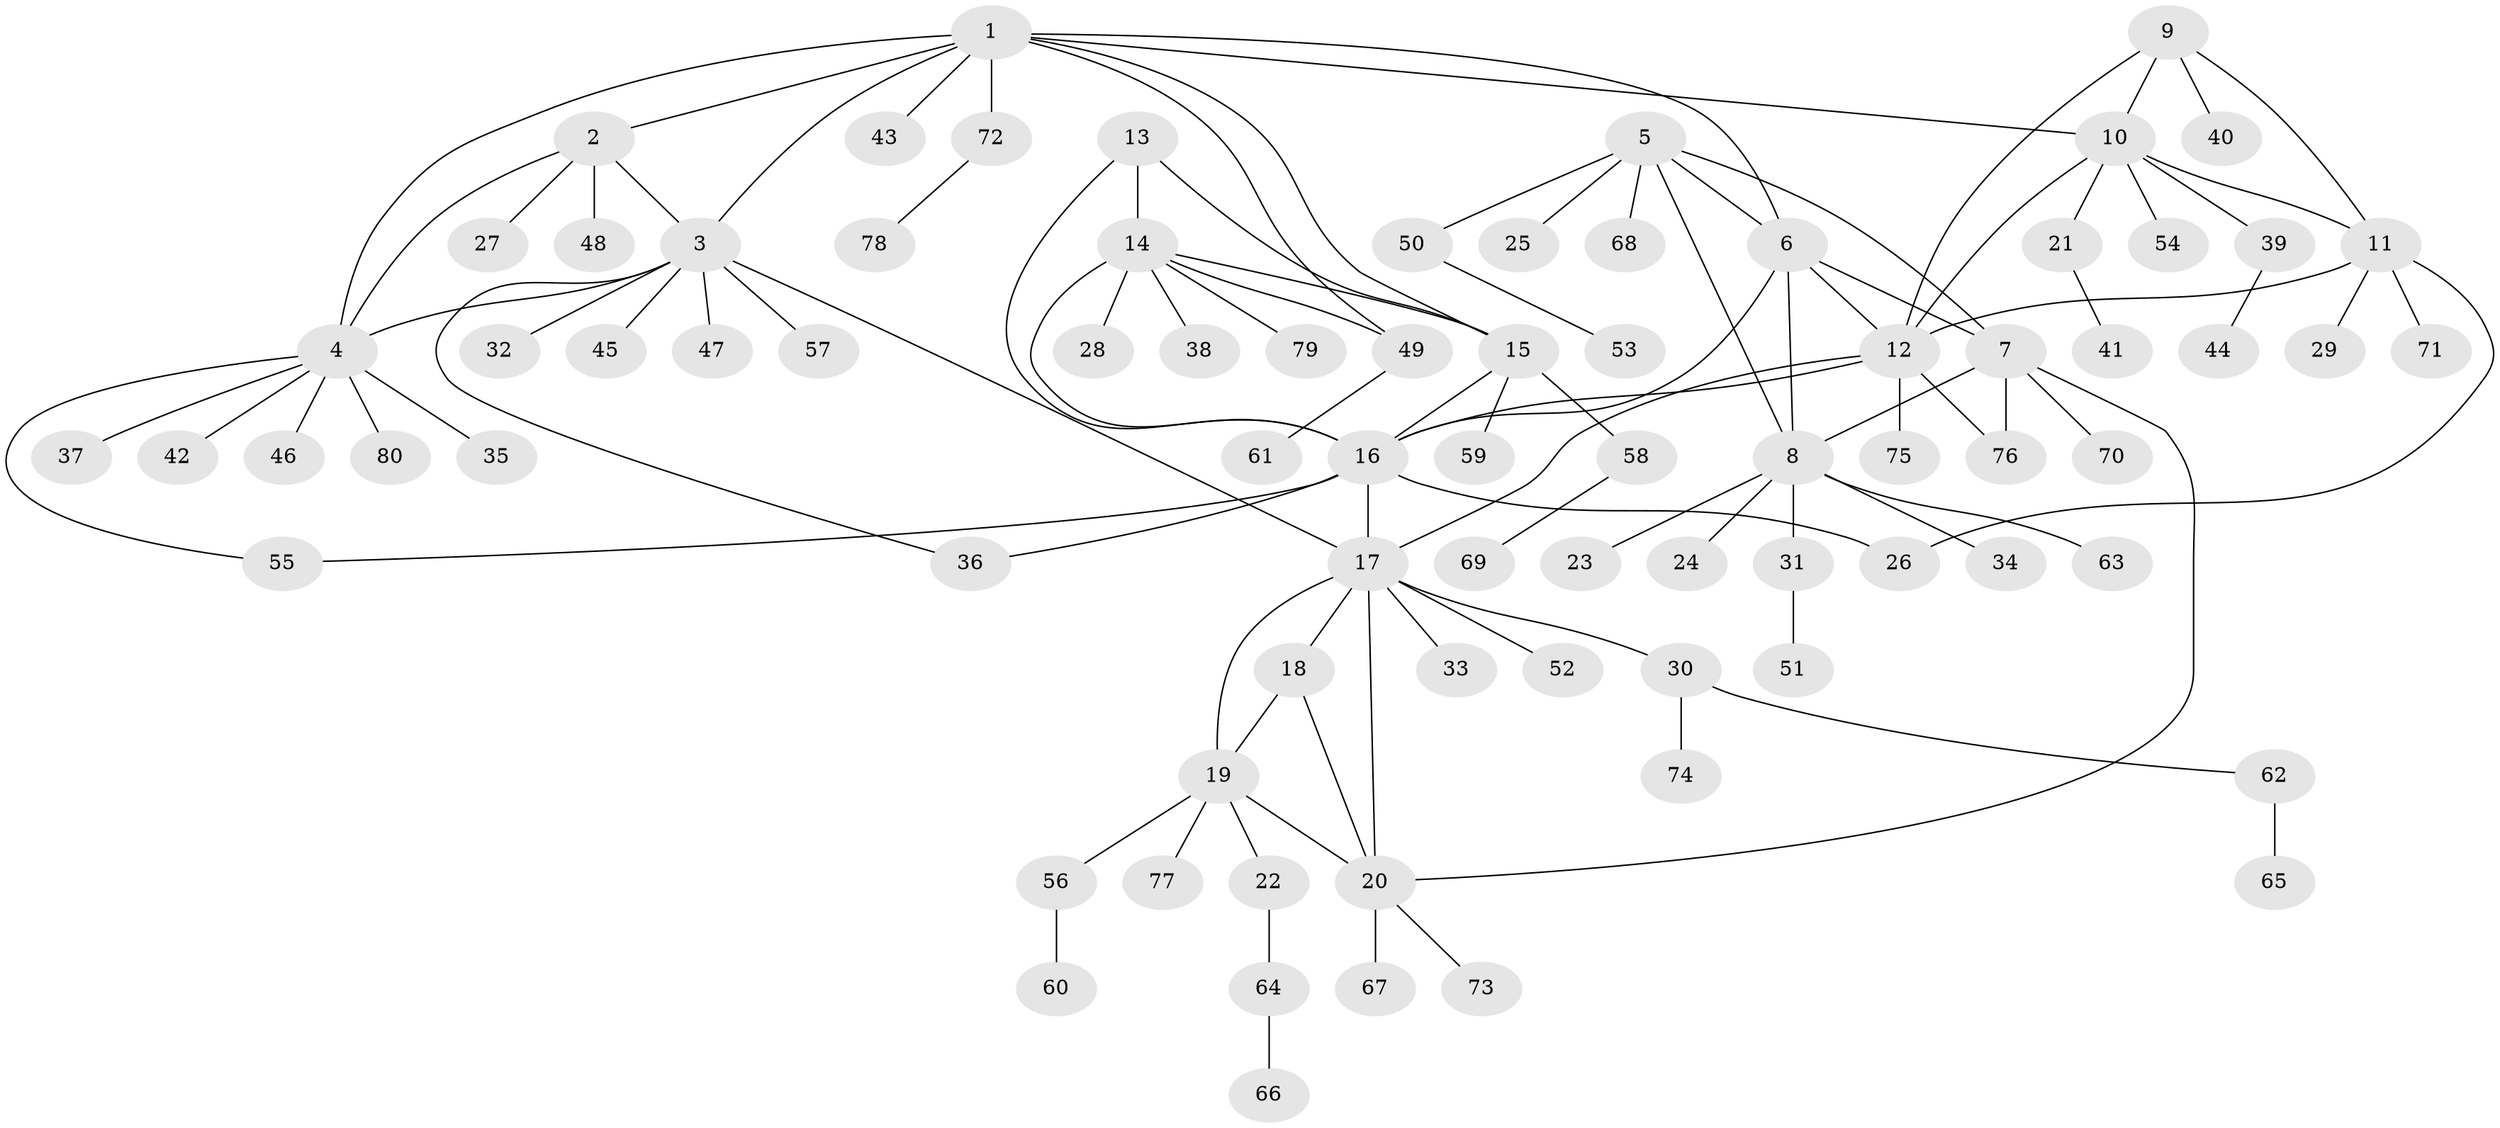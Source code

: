 // Generated by graph-tools (version 1.1) at 2025/11/02/27/25 16:11:33]
// undirected, 80 vertices, 105 edges
graph export_dot {
graph [start="1"]
  node [color=gray90,style=filled];
  1;
  2;
  3;
  4;
  5;
  6;
  7;
  8;
  9;
  10;
  11;
  12;
  13;
  14;
  15;
  16;
  17;
  18;
  19;
  20;
  21;
  22;
  23;
  24;
  25;
  26;
  27;
  28;
  29;
  30;
  31;
  32;
  33;
  34;
  35;
  36;
  37;
  38;
  39;
  40;
  41;
  42;
  43;
  44;
  45;
  46;
  47;
  48;
  49;
  50;
  51;
  52;
  53;
  54;
  55;
  56;
  57;
  58;
  59;
  60;
  61;
  62;
  63;
  64;
  65;
  66;
  67;
  68;
  69;
  70;
  71;
  72;
  73;
  74;
  75;
  76;
  77;
  78;
  79;
  80;
  1 -- 2;
  1 -- 3;
  1 -- 4;
  1 -- 6;
  1 -- 10;
  1 -- 15;
  1 -- 43;
  1 -- 49;
  1 -- 72;
  2 -- 3;
  2 -- 4;
  2 -- 27;
  2 -- 48;
  3 -- 4;
  3 -- 17;
  3 -- 32;
  3 -- 36;
  3 -- 45;
  3 -- 47;
  3 -- 57;
  4 -- 35;
  4 -- 37;
  4 -- 42;
  4 -- 46;
  4 -- 55;
  4 -- 80;
  5 -- 6;
  5 -- 7;
  5 -- 8;
  5 -- 25;
  5 -- 50;
  5 -- 68;
  6 -- 7;
  6 -- 8;
  6 -- 12;
  6 -- 16;
  7 -- 8;
  7 -- 20;
  7 -- 70;
  7 -- 76;
  8 -- 23;
  8 -- 24;
  8 -- 31;
  8 -- 34;
  8 -- 63;
  9 -- 10;
  9 -- 11;
  9 -- 12;
  9 -- 40;
  10 -- 11;
  10 -- 12;
  10 -- 21;
  10 -- 39;
  10 -- 54;
  11 -- 12;
  11 -- 26;
  11 -- 29;
  11 -- 71;
  12 -- 16;
  12 -- 17;
  12 -- 75;
  12 -- 76;
  13 -- 14;
  13 -- 15;
  13 -- 16;
  14 -- 15;
  14 -- 16;
  14 -- 28;
  14 -- 38;
  14 -- 49;
  14 -- 79;
  15 -- 16;
  15 -- 58;
  15 -- 59;
  16 -- 17;
  16 -- 26;
  16 -- 36;
  16 -- 55;
  17 -- 18;
  17 -- 19;
  17 -- 20;
  17 -- 30;
  17 -- 33;
  17 -- 52;
  18 -- 19;
  18 -- 20;
  19 -- 20;
  19 -- 22;
  19 -- 56;
  19 -- 77;
  20 -- 67;
  20 -- 73;
  21 -- 41;
  22 -- 64;
  30 -- 62;
  30 -- 74;
  31 -- 51;
  39 -- 44;
  49 -- 61;
  50 -- 53;
  56 -- 60;
  58 -- 69;
  62 -- 65;
  64 -- 66;
  72 -- 78;
}
